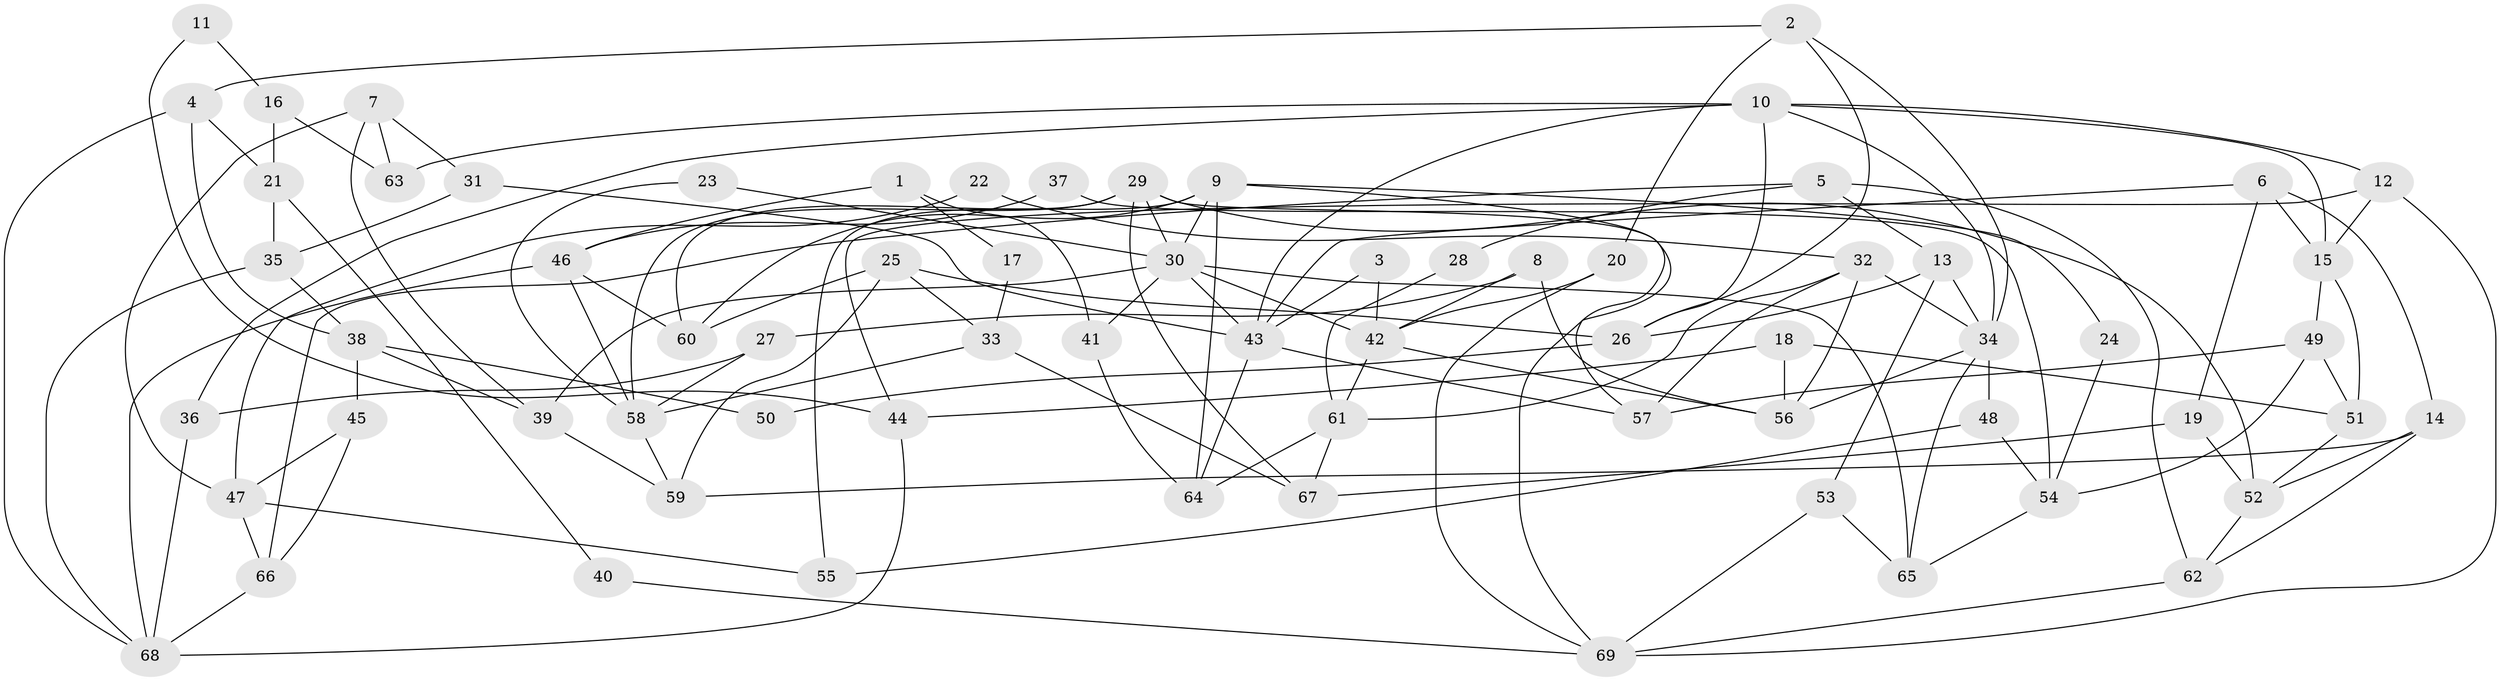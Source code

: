 // coarse degree distribution, {4: 0.27906976744186046, 6: 0.18604651162790697, 2: 0.09302325581395349, 5: 0.16279069767441862, 7: 0.11627906976744186, 3: 0.09302325581395349, 11: 0.023255813953488372, 9: 0.023255813953488372, 8: 0.023255813953488372}
// Generated by graph-tools (version 1.1) at 2025/41/03/06/25 10:41:59]
// undirected, 69 vertices, 138 edges
graph export_dot {
graph [start="1"]
  node [color=gray90,style=filled];
  1;
  2;
  3;
  4;
  5;
  6;
  7;
  8;
  9;
  10;
  11;
  12;
  13;
  14;
  15;
  16;
  17;
  18;
  19;
  20;
  21;
  22;
  23;
  24;
  25;
  26;
  27;
  28;
  29;
  30;
  31;
  32;
  33;
  34;
  35;
  36;
  37;
  38;
  39;
  40;
  41;
  42;
  43;
  44;
  45;
  46;
  47;
  48;
  49;
  50;
  51;
  52;
  53;
  54;
  55;
  56;
  57;
  58;
  59;
  60;
  61;
  62;
  63;
  64;
  65;
  66;
  67;
  68;
  69;
  1 -- 41;
  1 -- 46;
  1 -- 17;
  2 -- 26;
  2 -- 20;
  2 -- 4;
  2 -- 34;
  3 -- 43;
  3 -- 42;
  4 -- 68;
  4 -- 21;
  4 -- 38;
  5 -- 13;
  5 -- 62;
  5 -- 28;
  5 -- 66;
  6 -- 43;
  6 -- 15;
  6 -- 14;
  6 -- 19;
  7 -- 47;
  7 -- 39;
  7 -- 31;
  7 -- 63;
  8 -- 56;
  8 -- 27;
  8 -- 42;
  9 -- 60;
  9 -- 55;
  9 -- 24;
  9 -- 30;
  9 -- 64;
  9 -- 69;
  10 -- 26;
  10 -- 43;
  10 -- 12;
  10 -- 15;
  10 -- 34;
  10 -- 36;
  10 -- 63;
  11 -- 44;
  11 -- 16;
  12 -- 15;
  12 -- 44;
  12 -- 69;
  13 -- 53;
  13 -- 34;
  13 -- 26;
  14 -- 62;
  14 -- 52;
  14 -- 59;
  15 -- 51;
  15 -- 49;
  16 -- 63;
  16 -- 21;
  17 -- 33;
  18 -- 51;
  18 -- 56;
  18 -- 44;
  19 -- 52;
  19 -- 67;
  20 -- 42;
  20 -- 69;
  21 -- 35;
  21 -- 40;
  22 -- 47;
  22 -- 32;
  23 -- 30;
  23 -- 58;
  24 -- 54;
  25 -- 33;
  25 -- 59;
  25 -- 26;
  25 -- 60;
  26 -- 50;
  27 -- 36;
  27 -- 58;
  28 -- 61;
  29 -- 30;
  29 -- 57;
  29 -- 52;
  29 -- 58;
  29 -- 60;
  29 -- 67;
  30 -- 42;
  30 -- 39;
  30 -- 41;
  30 -- 43;
  30 -- 65;
  31 -- 43;
  31 -- 35;
  32 -- 34;
  32 -- 56;
  32 -- 57;
  32 -- 61;
  33 -- 67;
  33 -- 58;
  34 -- 48;
  34 -- 56;
  34 -- 65;
  35 -- 68;
  35 -- 38;
  36 -- 68;
  37 -- 46;
  37 -- 54;
  38 -- 39;
  38 -- 45;
  38 -- 50;
  39 -- 59;
  40 -- 69;
  41 -- 64;
  42 -- 61;
  42 -- 56;
  43 -- 64;
  43 -- 57;
  44 -- 68;
  45 -- 66;
  45 -- 47;
  46 -- 60;
  46 -- 58;
  46 -- 68;
  47 -- 66;
  47 -- 55;
  48 -- 54;
  48 -- 55;
  49 -- 57;
  49 -- 51;
  49 -- 54;
  51 -- 52;
  52 -- 62;
  53 -- 65;
  53 -- 69;
  54 -- 65;
  58 -- 59;
  61 -- 67;
  61 -- 64;
  62 -- 69;
  66 -- 68;
}
